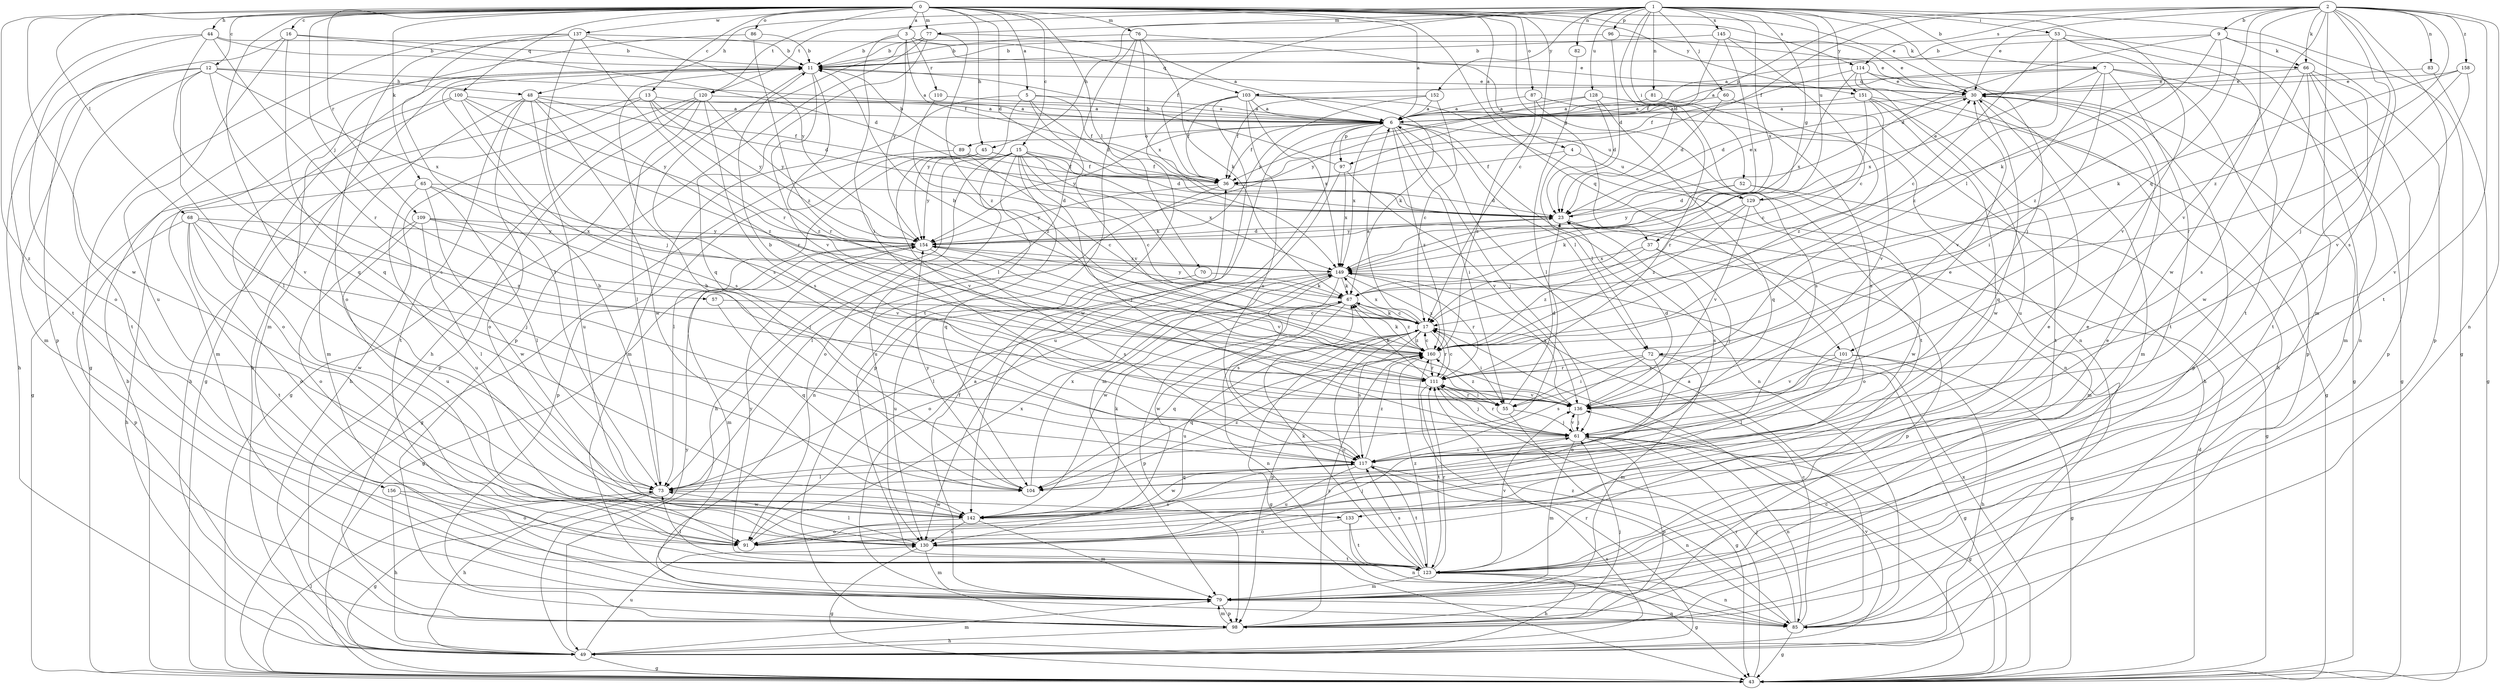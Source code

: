 strict digraph  {
0;
1;
2;
3;
4;
5;
6;
7;
9;
11;
12;
13;
15;
16;
17;
23;
30;
36;
37;
43;
44;
45;
48;
49;
52;
53;
55;
57;
60;
61;
65;
66;
67;
68;
70;
72;
73;
76;
77;
79;
81;
82;
83;
85;
86;
87;
89;
91;
96;
97;
98;
100;
101;
103;
104;
109;
110;
111;
114;
117;
120;
123;
128;
129;
130;
133;
136;
137;
142;
145;
149;
151;
152;
154;
156;
158;
160;
0 -> 3  [label=a];
0 -> 4  [label=a];
0 -> 5  [label=a];
0 -> 6  [label=a];
0 -> 12  [label=c];
0 -> 13  [label=c];
0 -> 15  [label=c];
0 -> 16  [label=c];
0 -> 17  [label=c];
0 -> 23  [label=d];
0 -> 30  [label=e];
0 -> 37  [label=g];
0 -> 44  [label=h];
0 -> 45  [label=h];
0 -> 57  [label=j];
0 -> 65  [label=k];
0 -> 68  [label=l];
0 -> 70  [label=l];
0 -> 76  [label=m];
0 -> 77  [label=m];
0 -> 86  [label=o];
0 -> 87  [label=o];
0 -> 100  [label=q];
0 -> 101  [label=q];
0 -> 109  [label=r];
0 -> 114  [label=s];
0 -> 120  [label=t];
0 -> 133  [label=v];
0 -> 137  [label=w];
0 -> 142  [label=w];
0 -> 151  [label=y];
0 -> 156  [label=z];
1 -> 7  [label=b];
1 -> 23  [label=d];
1 -> 36  [label=f];
1 -> 37  [label=g];
1 -> 43  [label=g];
1 -> 45  [label=h];
1 -> 48  [label=h];
1 -> 52  [label=i];
1 -> 53  [label=i];
1 -> 60  [label=j];
1 -> 61  [label=j];
1 -> 72  [label=l];
1 -> 77  [label=m];
1 -> 81  [label=n];
1 -> 82  [label=n];
1 -> 96  [label=p];
1 -> 120  [label=t];
1 -> 128  [label=u];
1 -> 129  [label=u];
1 -> 145  [label=x];
1 -> 149  [label=x];
1 -> 151  [label=y];
1 -> 152  [label=y];
2 -> 9  [label=b];
2 -> 30  [label=e];
2 -> 36  [label=f];
2 -> 61  [label=j];
2 -> 66  [label=k];
2 -> 79  [label=m];
2 -> 83  [label=n];
2 -> 85  [label=n];
2 -> 97  [label=p];
2 -> 101  [label=q];
2 -> 114  [label=s];
2 -> 117  [label=s];
2 -> 123  [label=t];
2 -> 133  [label=v];
2 -> 136  [label=v];
2 -> 142  [label=w];
2 -> 158  [label=z];
2 -> 160  [label=z];
3 -> 11  [label=b];
3 -> 36  [label=f];
3 -> 55  [label=i];
3 -> 66  [label=k];
3 -> 103  [label=q];
3 -> 110  [label=r];
3 -> 154  [label=y];
4 -> 36  [label=f];
4 -> 72  [label=l];
4 -> 129  [label=u];
5 -> 6  [label=a];
5 -> 23  [label=d];
5 -> 36  [label=f];
5 -> 79  [label=m];
5 -> 136  [label=v];
5 -> 154  [label=y];
6 -> 36  [label=f];
6 -> 55  [label=i];
6 -> 61  [label=j];
6 -> 72  [label=l];
6 -> 85  [label=n];
6 -> 89  [label=o];
6 -> 97  [label=p];
6 -> 129  [label=u];
6 -> 130  [label=u];
6 -> 149  [label=x];
6 -> 154  [label=y];
6 -> 160  [label=z];
7 -> 6  [label=a];
7 -> 43  [label=g];
7 -> 55  [label=i];
7 -> 98  [label=p];
7 -> 103  [label=q];
7 -> 123  [label=t];
7 -> 136  [label=v];
7 -> 149  [label=x];
9 -> 6  [label=a];
9 -> 23  [label=d];
9 -> 66  [label=k];
9 -> 67  [label=k];
9 -> 98  [label=p];
9 -> 160  [label=z];
11 -> 30  [label=e];
11 -> 43  [label=g];
11 -> 111  [label=r];
11 -> 117  [label=s];
11 -> 136  [label=v];
12 -> 6  [label=a];
12 -> 48  [label=h];
12 -> 49  [label=h];
12 -> 73  [label=l];
12 -> 79  [label=m];
12 -> 117  [label=s];
12 -> 123  [label=t];
12 -> 149  [label=x];
13 -> 6  [label=a];
13 -> 36  [label=f];
13 -> 43  [label=g];
13 -> 49  [label=h];
13 -> 154  [label=y];
13 -> 160  [label=z];
15 -> 17  [label=c];
15 -> 36  [label=f];
15 -> 49  [label=h];
15 -> 61  [label=j];
15 -> 67  [label=k];
15 -> 85  [label=n];
15 -> 91  [label=o];
15 -> 104  [label=q];
15 -> 130  [label=u];
15 -> 149  [label=x];
15 -> 154  [label=y];
16 -> 11  [label=b];
16 -> 23  [label=d];
16 -> 98  [label=p];
16 -> 104  [label=q];
16 -> 130  [label=u];
17 -> 6  [label=a];
17 -> 11  [label=b];
17 -> 43  [label=g];
17 -> 55  [label=i];
17 -> 67  [label=k];
17 -> 98  [label=p];
17 -> 104  [label=q];
17 -> 111  [label=r];
17 -> 117  [label=s];
17 -> 130  [label=u];
17 -> 149  [label=x];
17 -> 160  [label=z];
23 -> 30  [label=e];
23 -> 91  [label=o];
23 -> 117  [label=s];
23 -> 154  [label=y];
30 -> 6  [label=a];
30 -> 23  [label=d];
30 -> 79  [label=m];
30 -> 98  [label=p];
30 -> 104  [label=q];
36 -> 23  [label=d];
36 -> 73  [label=l];
36 -> 154  [label=y];
37 -> 61  [label=j];
37 -> 98  [label=p];
37 -> 149  [label=x];
37 -> 160  [label=z];
43 -> 11  [label=b];
43 -> 17  [label=c];
43 -> 23  [label=d];
43 -> 73  [label=l];
43 -> 111  [label=r];
43 -> 149  [label=x];
44 -> 11  [label=b];
44 -> 30  [label=e];
44 -> 91  [label=o];
44 -> 104  [label=q];
44 -> 111  [label=r];
44 -> 123  [label=t];
45 -> 23  [label=d];
45 -> 36  [label=f];
45 -> 73  [label=l];
45 -> 98  [label=p];
45 -> 136  [label=v];
48 -> 6  [label=a];
48 -> 23  [label=d];
48 -> 79  [label=m];
48 -> 91  [label=o];
48 -> 111  [label=r];
48 -> 123  [label=t];
48 -> 130  [label=u];
48 -> 142  [label=w];
49 -> 11  [label=b];
49 -> 43  [label=g];
49 -> 79  [label=m];
49 -> 111  [label=r];
49 -> 117  [label=s];
49 -> 130  [label=u];
49 -> 136  [label=v];
49 -> 154  [label=y];
52 -> 23  [label=d];
52 -> 43  [label=g];
52 -> 79  [label=m];
52 -> 154  [label=y];
53 -> 11  [label=b];
53 -> 17  [label=c];
53 -> 85  [label=n];
53 -> 123  [label=t];
53 -> 136  [label=v];
53 -> 160  [label=z];
55 -> 23  [label=d];
55 -> 43  [label=g];
55 -> 61  [label=j];
55 -> 111  [label=r];
55 -> 160  [label=z];
57 -> 17  [label=c];
57 -> 104  [label=q];
60 -> 6  [label=a];
60 -> 23  [label=d];
60 -> 160  [label=z];
61 -> 30  [label=e];
61 -> 43  [label=g];
61 -> 79  [label=m];
61 -> 85  [label=n];
61 -> 98  [label=p];
61 -> 111  [label=r];
61 -> 117  [label=s];
61 -> 136  [label=v];
65 -> 23  [label=d];
65 -> 49  [label=h];
65 -> 73  [label=l];
65 -> 130  [label=u];
65 -> 142  [label=w];
65 -> 149  [label=x];
66 -> 30  [label=e];
66 -> 79  [label=m];
66 -> 98  [label=p];
66 -> 117  [label=s];
66 -> 123  [label=t];
66 -> 142  [label=w];
67 -> 17  [label=c];
67 -> 85  [label=n];
67 -> 98  [label=p];
67 -> 142  [label=w];
67 -> 154  [label=y];
67 -> 160  [label=z];
68 -> 61  [label=j];
68 -> 91  [label=o];
68 -> 98  [label=p];
68 -> 123  [label=t];
68 -> 142  [label=w];
68 -> 154  [label=y];
68 -> 160  [label=z];
70 -> 67  [label=k];
70 -> 130  [label=u];
72 -> 43  [label=g];
72 -> 55  [label=i];
72 -> 79  [label=m];
72 -> 91  [label=o];
72 -> 111  [label=r];
72 -> 117  [label=s];
73 -> 11  [label=b];
73 -> 43  [label=g];
73 -> 49  [label=h];
73 -> 142  [label=w];
76 -> 11  [label=b];
76 -> 67  [label=k];
76 -> 73  [label=l];
76 -> 85  [label=n];
76 -> 123  [label=t];
76 -> 149  [label=x];
77 -> 6  [label=a];
77 -> 11  [label=b];
77 -> 49  [label=h];
77 -> 98  [label=p];
77 -> 104  [label=q];
77 -> 160  [label=z];
79 -> 36  [label=f];
79 -> 85  [label=n];
79 -> 98  [label=p];
81 -> 6  [label=a];
81 -> 117  [label=s];
82 -> 73  [label=l];
83 -> 30  [label=e];
83 -> 43  [label=g];
85 -> 6  [label=a];
85 -> 17  [label=c];
85 -> 43  [label=g];
85 -> 61  [label=j];
85 -> 160  [label=z];
86 -> 11  [label=b];
86 -> 79  [label=m];
86 -> 160  [label=z];
87 -> 6  [label=a];
87 -> 49  [label=h];
87 -> 123  [label=t];
87 -> 160  [label=z];
89 -> 11  [label=b];
89 -> 17  [label=c];
89 -> 36  [label=f];
89 -> 43  [label=g];
91 -> 30  [label=e];
91 -> 117  [label=s];
91 -> 149  [label=x];
96 -> 11  [label=b];
96 -> 23  [label=d];
96 -> 30  [label=e];
97 -> 11  [label=b];
97 -> 79  [label=m];
97 -> 136  [label=v];
97 -> 149  [label=x];
98 -> 6  [label=a];
98 -> 49  [label=h];
98 -> 61  [label=j];
98 -> 79  [label=m];
98 -> 160  [label=z];
100 -> 6  [label=a];
100 -> 79  [label=m];
100 -> 91  [label=o];
100 -> 117  [label=s];
100 -> 154  [label=y];
100 -> 160  [label=z];
101 -> 43  [label=g];
101 -> 49  [label=h];
101 -> 73  [label=l];
101 -> 111  [label=r];
101 -> 136  [label=v];
103 -> 6  [label=a];
103 -> 36  [label=f];
103 -> 67  [label=k];
103 -> 85  [label=n];
103 -> 98  [label=p];
103 -> 117  [label=s];
103 -> 142  [label=w];
103 -> 149  [label=x];
104 -> 11  [label=b];
104 -> 149  [label=x];
104 -> 154  [label=y];
104 -> 160  [label=z];
109 -> 61  [label=j];
109 -> 73  [label=l];
109 -> 91  [label=o];
109 -> 130  [label=u];
109 -> 136  [label=v];
109 -> 154  [label=y];
110 -> 6  [label=a];
110 -> 160  [label=z];
111 -> 17  [label=c];
111 -> 55  [label=i];
111 -> 61  [label=j];
111 -> 67  [label=k];
111 -> 123  [label=t];
111 -> 136  [label=v];
114 -> 30  [label=e];
114 -> 36  [label=f];
114 -> 43  [label=g];
114 -> 49  [label=h];
114 -> 130  [label=u];
114 -> 149  [label=x];
117 -> 73  [label=l];
117 -> 85  [label=n];
117 -> 104  [label=q];
117 -> 123  [label=t];
117 -> 130  [label=u];
117 -> 142  [label=w];
117 -> 160  [label=z];
120 -> 6  [label=a];
120 -> 43  [label=g];
120 -> 49  [label=h];
120 -> 73  [label=l];
120 -> 98  [label=p];
120 -> 117  [label=s];
120 -> 154  [label=y];
123 -> 17  [label=c];
123 -> 30  [label=e];
123 -> 43  [label=g];
123 -> 49  [label=h];
123 -> 67  [label=k];
123 -> 73  [label=l];
123 -> 79  [label=m];
123 -> 85  [label=n];
123 -> 111  [label=r];
123 -> 117  [label=s];
123 -> 136  [label=v];
123 -> 154  [label=y];
123 -> 160  [label=z];
128 -> 6  [label=a];
128 -> 23  [label=d];
128 -> 104  [label=q];
128 -> 111  [label=r];
128 -> 117  [label=s];
128 -> 154  [label=y];
129 -> 30  [label=e];
129 -> 67  [label=k];
129 -> 136  [label=v];
129 -> 142  [label=w];
129 -> 160  [label=z];
130 -> 30  [label=e];
130 -> 43  [label=g];
130 -> 61  [label=j];
130 -> 73  [label=l];
130 -> 79  [label=m];
130 -> 123  [label=t];
133 -> 85  [label=n];
133 -> 91  [label=o];
133 -> 123  [label=t];
136 -> 11  [label=b];
136 -> 23  [label=d];
136 -> 61  [label=j];
136 -> 149  [label=x];
137 -> 11  [label=b];
137 -> 43  [label=g];
137 -> 61  [label=j];
137 -> 73  [label=l];
137 -> 91  [label=o];
137 -> 111  [label=r];
137 -> 154  [label=y];
142 -> 67  [label=k];
142 -> 79  [label=m];
142 -> 91  [label=o];
142 -> 130  [label=u];
145 -> 11  [label=b];
145 -> 17  [label=c];
145 -> 30  [label=e];
145 -> 36  [label=f];
145 -> 149  [label=x];
149 -> 67  [label=k];
149 -> 73  [label=l];
149 -> 91  [label=o];
149 -> 111  [label=r];
149 -> 117  [label=s];
149 -> 142  [label=w];
149 -> 160  [label=z];
151 -> 6  [label=a];
151 -> 17  [label=c];
151 -> 43  [label=g];
151 -> 123  [label=t];
151 -> 136  [label=v];
151 -> 142  [label=w];
152 -> 6  [label=a];
152 -> 17  [label=c];
152 -> 36  [label=f];
152 -> 154  [label=y];
154 -> 23  [label=d];
154 -> 43  [label=g];
154 -> 79  [label=m];
154 -> 117  [label=s];
154 -> 136  [label=v];
154 -> 149  [label=x];
156 -> 49  [label=h];
156 -> 91  [label=o];
156 -> 142  [label=w];
158 -> 30  [label=e];
158 -> 67  [label=k];
158 -> 111  [label=r];
158 -> 136  [label=v];
160 -> 17  [label=c];
160 -> 67  [label=k];
160 -> 104  [label=q];
160 -> 111  [label=r];
}

